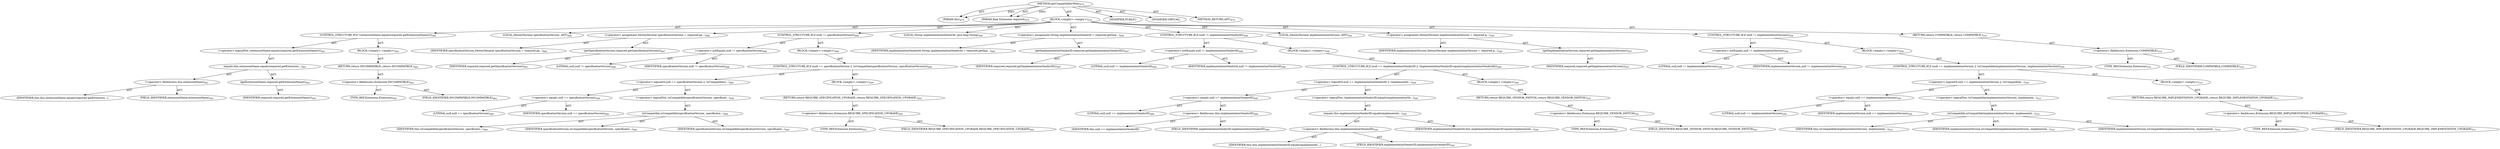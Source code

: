 digraph "getCompatibilityWith" {  
"111669149709" [label = <(METHOD,getCompatibilityWith)<SUB>479</SUB>> ]
"115964116992" [label = <(PARAM,this)<SUB>479</SUB>> ]
"115964117017" [label = <(PARAM,final Extension required)<SUB>479</SUB>> ]
"25769803810" [label = <(BLOCK,&lt;empty&gt;,&lt;empty&gt;)<SUB>479</SUB>> ]
"47244640274" [label = <(CONTROL_STRUCTURE,IF,if (!extensionName.equals(required.getExtensionName())))<SUB>481</SUB>> ]
"30064771208" [label = <(&lt;operator&gt;.logicalNot,!extensionName.equals(required.getExtensionName()))<SUB>481</SUB>> ]
"30064771209" [label = <(equals,this.extensionName.equals(required.getExtension...)<SUB>481</SUB>> ]
"30064771210" [label = <(&lt;operator&gt;.fieldAccess,this.extensionName)<SUB>481</SUB>> ]
"68719476855" [label = <(IDENTIFIER,this,this.extensionName.equals(required.getExtension...)> ]
"55834574875" [label = <(FIELD_IDENTIFIER,extensionName,extensionName)<SUB>481</SUB>> ]
"30064771211" [label = <(getExtensionName,required.getExtensionName())<SUB>481</SUB>> ]
"68719476856" [label = <(IDENTIFIER,required,required.getExtensionName())<SUB>481</SUB>> ]
"25769803811" [label = <(BLOCK,&lt;empty&gt;,&lt;empty&gt;)<SUB>481</SUB>> ]
"146028888075" [label = <(RETURN,return INCOMPATIBLE;,return INCOMPATIBLE;)<SUB>482</SUB>> ]
"30064771212" [label = <(&lt;operator&gt;.fieldAccess,Extension.INCOMPATIBLE)<SUB>482</SUB>> ]
"180388626443" [label = <(TYPE_REF,Extension,Extension)<SUB>482</SUB>> ]
"55834574876" [label = <(FIELD_IDENTIFIER,INCOMPATIBLE,INCOMPATIBLE)<SUB>482</SUB>> ]
"94489280531" [label = <(LOCAL,DeweyDecimal specificationVersion: ANY)<SUB>486</SUB>> ]
"30064771213" [label = <(&lt;operator&gt;.assignment,DeweyDecimal specificationVersion = required.ge...)<SUB>486</SUB>> ]
"68719476857" [label = <(IDENTIFIER,specificationVersion,DeweyDecimal specificationVersion = required.ge...)<SUB>486</SUB>> ]
"30064771214" [label = <(getSpecificationVersion,required.getSpecificationVersion())<SUB>487</SUB>> ]
"68719476858" [label = <(IDENTIFIER,required,required.getSpecificationVersion())<SUB>487</SUB>> ]
"47244640275" [label = <(CONTROL_STRUCTURE,IF,if (null != specificationVersion))<SUB>488</SUB>> ]
"30064771215" [label = <(&lt;operator&gt;.notEquals,null != specificationVersion)<SUB>488</SUB>> ]
"90194313243" [label = <(LITERAL,null,null != specificationVersion)<SUB>488</SUB>> ]
"68719476859" [label = <(IDENTIFIER,specificationVersion,null != specificationVersion)<SUB>488</SUB>> ]
"25769803812" [label = <(BLOCK,&lt;empty&gt;,&lt;empty&gt;)<SUB>488</SUB>> ]
"47244640276" [label = <(CONTROL_STRUCTURE,IF,if (null == specificationVersion || !isCompatible(specificationVersion, specificationVersion)))<SUB>489</SUB>> ]
"30064771216" [label = <(&lt;operator&gt;.logicalOr,null == specificationVersion || !isCompatible(s...)<SUB>489</SUB>> ]
"30064771217" [label = <(&lt;operator&gt;.equals,null == specificationVersion)<SUB>489</SUB>> ]
"90194313244" [label = <(LITERAL,null,null == specificationVersion)<SUB>489</SUB>> ]
"68719476860" [label = <(IDENTIFIER,specificationVersion,null == specificationVersion)<SUB>489</SUB>> ]
"30064771218" [label = <(&lt;operator&gt;.logicalNot,!isCompatible(specificationVersion, specificati...)<SUB>490</SUB>> ]
"30064771219" [label = <(isCompatible,isCompatible(specificationVersion, specificatio...)<SUB>490</SUB>> ]
"68719476736" [label = <(IDENTIFIER,this,isCompatible(specificationVersion, specificatio...)<SUB>490</SUB>> ]
"68719476861" [label = <(IDENTIFIER,specificationVersion,isCompatible(specificationVersion, specificatio...)<SUB>490</SUB>> ]
"68719476862" [label = <(IDENTIFIER,specificationVersion,isCompatible(specificationVersion, specificatio...)<SUB>490</SUB>> ]
"25769803813" [label = <(BLOCK,&lt;empty&gt;,&lt;empty&gt;)<SUB>490</SUB>> ]
"146028888076" [label = <(RETURN,return REQUIRE_SPECIFICATION_UPGRADE;,return REQUIRE_SPECIFICATION_UPGRADE;)<SUB>491</SUB>> ]
"30064771220" [label = <(&lt;operator&gt;.fieldAccess,Extension.REQUIRE_SPECIFICATION_UPGRADE)<SUB>491</SUB>> ]
"180388626444" [label = <(TYPE_REF,Extension,Extension)<SUB>491</SUB>> ]
"55834574877" [label = <(FIELD_IDENTIFIER,REQUIRE_SPECIFICATION_UPGRADE,REQUIRE_SPECIFICATION_UPGRADE)<SUB>491</SUB>> ]
"94489280532" [label = <(LOCAL,String implementationVendorId: java.lang.String)<SUB>496</SUB>> ]
"30064771221" [label = <(&lt;operator&gt;.assignment,String implementationVendorId = required.getImp...)<SUB>496</SUB>> ]
"68719476863" [label = <(IDENTIFIER,implementationVendorId,String implementationVendorId = required.getImp...)<SUB>496</SUB>> ]
"30064771222" [label = <(getImplementationVendorID,required.getImplementationVendorID())<SUB>497</SUB>> ]
"68719476864" [label = <(IDENTIFIER,required,required.getImplementationVendorID())<SUB>497</SUB>> ]
"47244640277" [label = <(CONTROL_STRUCTURE,IF,if (null != implementationVendorId))<SUB>498</SUB>> ]
"30064771223" [label = <(&lt;operator&gt;.notEquals,null != implementationVendorId)<SUB>498</SUB>> ]
"90194313245" [label = <(LITERAL,null,null != implementationVendorId)<SUB>498</SUB>> ]
"68719476865" [label = <(IDENTIFIER,implementationVendorId,null != implementationVendorId)<SUB>498</SUB>> ]
"25769803814" [label = <(BLOCK,&lt;empty&gt;,&lt;empty&gt;)<SUB>498</SUB>> ]
"47244640278" [label = <(CONTROL_STRUCTURE,IF,if (null == implementationVendorID || !implementationVendorID.equals(implementationVendorId)))<SUB>499</SUB>> ]
"30064771224" [label = <(&lt;operator&gt;.logicalOr,null == implementationVendorID || !implementati...)<SUB>499</SUB>> ]
"30064771225" [label = <(&lt;operator&gt;.equals,null == implementationVendorID)<SUB>499</SUB>> ]
"90194313246" [label = <(LITERAL,null,null == implementationVendorID)<SUB>499</SUB>> ]
"30064771226" [label = <(&lt;operator&gt;.fieldAccess,this.implementationVendorID)<SUB>499</SUB>> ]
"68719476866" [label = <(IDENTIFIER,this,null == implementationVendorID)> ]
"55834574878" [label = <(FIELD_IDENTIFIER,implementationVendorID,implementationVendorID)<SUB>499</SUB>> ]
"30064771227" [label = <(&lt;operator&gt;.logicalNot,!implementationVendorID.equals(implementationVe...)<SUB>500</SUB>> ]
"30064771228" [label = <(equals,this.implementationVendorID.equals(implementati...)<SUB>500</SUB>> ]
"30064771229" [label = <(&lt;operator&gt;.fieldAccess,this.implementationVendorID)<SUB>500</SUB>> ]
"68719476867" [label = <(IDENTIFIER,this,this.implementationVendorID.equals(implementati...)> ]
"55834574879" [label = <(FIELD_IDENTIFIER,implementationVendorID,implementationVendorID)<SUB>500</SUB>> ]
"68719476868" [label = <(IDENTIFIER,implementationVendorId,this.implementationVendorID.equals(implementati...)<SUB>500</SUB>> ]
"25769803815" [label = <(BLOCK,&lt;empty&gt;,&lt;empty&gt;)<SUB>500</SUB>> ]
"146028888077" [label = <(RETURN,return REQUIRE_VENDOR_SWITCH;,return REQUIRE_VENDOR_SWITCH;)<SUB>501</SUB>> ]
"30064771230" [label = <(&lt;operator&gt;.fieldAccess,Extension.REQUIRE_VENDOR_SWITCH)<SUB>501</SUB>> ]
"180388626445" [label = <(TYPE_REF,Extension,Extension)<SUB>501</SUB>> ]
"55834574880" [label = <(FIELD_IDENTIFIER,REQUIRE_VENDOR_SWITCH,REQUIRE_VENDOR_SWITCH)<SUB>501</SUB>> ]
"94489280533" [label = <(LOCAL,DeweyDecimal implementationVersion: ANY)<SUB>506</SUB>> ]
"30064771231" [label = <(&lt;operator&gt;.assignment,DeweyDecimal implementationVersion = required.g...)<SUB>506</SUB>> ]
"68719476869" [label = <(IDENTIFIER,implementationVersion,DeweyDecimal implementationVersion = required.g...)<SUB>506</SUB>> ]
"30064771232" [label = <(getImplementationVersion,required.getImplementationVersion())<SUB>507</SUB>> ]
"68719476870" [label = <(IDENTIFIER,required,required.getImplementationVersion())<SUB>507</SUB>> ]
"47244640279" [label = <(CONTROL_STRUCTURE,IF,if (null != implementationVersion))<SUB>508</SUB>> ]
"30064771233" [label = <(&lt;operator&gt;.notEquals,null != implementationVersion)<SUB>508</SUB>> ]
"90194313247" [label = <(LITERAL,null,null != implementationVersion)<SUB>508</SUB>> ]
"68719476871" [label = <(IDENTIFIER,implementationVersion,null != implementationVersion)<SUB>508</SUB>> ]
"25769803816" [label = <(BLOCK,&lt;empty&gt;,&lt;empty&gt;)<SUB>508</SUB>> ]
"47244640280" [label = <(CONTROL_STRUCTURE,IF,if (null == implementationVersion || !isCompatible(implementationVersion, implementationVersion)))<SUB>509</SUB>> ]
"30064771234" [label = <(&lt;operator&gt;.logicalOr,null == implementationVersion || !isCompatible(...)<SUB>509</SUB>> ]
"30064771235" [label = <(&lt;operator&gt;.equals,null == implementationVersion)<SUB>509</SUB>> ]
"90194313248" [label = <(LITERAL,null,null == implementationVersion)<SUB>509</SUB>> ]
"68719476872" [label = <(IDENTIFIER,implementationVersion,null == implementationVersion)<SUB>509</SUB>> ]
"30064771236" [label = <(&lt;operator&gt;.logicalNot,!isCompatible(implementationVersion, implementa...)<SUB>510</SUB>> ]
"30064771237" [label = <(isCompatible,isCompatible(implementationVersion, implementat...)<SUB>510</SUB>> ]
"68719476737" [label = <(IDENTIFIER,this,isCompatible(implementationVersion, implementat...)<SUB>510</SUB>> ]
"68719476873" [label = <(IDENTIFIER,implementationVersion,isCompatible(implementationVersion, implementat...)<SUB>510</SUB>> ]
"68719476874" [label = <(IDENTIFIER,implementationVersion,isCompatible(implementationVersion, implementat...)<SUB>510</SUB>> ]
"25769803817" [label = <(BLOCK,&lt;empty&gt;,&lt;empty&gt;)<SUB>510</SUB>> ]
"146028888078" [label = <(RETURN,return REQUIRE_IMPLEMENTATION_UPGRADE;,return REQUIRE_IMPLEMENTATION_UPGRADE;)<SUB>511</SUB>> ]
"30064771238" [label = <(&lt;operator&gt;.fieldAccess,Extension.REQUIRE_IMPLEMENTATION_UPGRADE)<SUB>511</SUB>> ]
"180388626446" [label = <(TYPE_REF,Extension,Extension)<SUB>511</SUB>> ]
"55834574881" [label = <(FIELD_IDENTIFIER,REQUIRE_IMPLEMENTATION_UPGRADE,REQUIRE_IMPLEMENTATION_UPGRADE)<SUB>511</SUB>> ]
"146028888079" [label = <(RETURN,return COMPATIBLE;,return COMPATIBLE;)<SUB>516</SUB>> ]
"30064771239" [label = <(&lt;operator&gt;.fieldAccess,Extension.COMPATIBLE)<SUB>516</SUB>> ]
"180388626447" [label = <(TYPE_REF,Extension,Extension)<SUB>516</SUB>> ]
"55834574882" [label = <(FIELD_IDENTIFIER,COMPATIBLE,COMPATIBLE)<SUB>516</SUB>> ]
"133143986237" [label = <(MODIFIER,PUBLIC)> ]
"133143986238" [label = <(MODIFIER,VIRTUAL)> ]
"128849018893" [label = <(METHOD_RETURN,ANY)<SUB>479</SUB>> ]
  "111669149709" -> "115964116992"  [ label = "AST: "] 
  "111669149709" -> "115964117017"  [ label = "AST: "] 
  "111669149709" -> "25769803810"  [ label = "AST: "] 
  "111669149709" -> "133143986237"  [ label = "AST: "] 
  "111669149709" -> "133143986238"  [ label = "AST: "] 
  "111669149709" -> "128849018893"  [ label = "AST: "] 
  "25769803810" -> "47244640274"  [ label = "AST: "] 
  "25769803810" -> "94489280531"  [ label = "AST: "] 
  "25769803810" -> "30064771213"  [ label = "AST: "] 
  "25769803810" -> "47244640275"  [ label = "AST: "] 
  "25769803810" -> "94489280532"  [ label = "AST: "] 
  "25769803810" -> "30064771221"  [ label = "AST: "] 
  "25769803810" -> "47244640277"  [ label = "AST: "] 
  "25769803810" -> "94489280533"  [ label = "AST: "] 
  "25769803810" -> "30064771231"  [ label = "AST: "] 
  "25769803810" -> "47244640279"  [ label = "AST: "] 
  "25769803810" -> "146028888079"  [ label = "AST: "] 
  "47244640274" -> "30064771208"  [ label = "AST: "] 
  "47244640274" -> "25769803811"  [ label = "AST: "] 
  "30064771208" -> "30064771209"  [ label = "AST: "] 
  "30064771209" -> "30064771210"  [ label = "AST: "] 
  "30064771209" -> "30064771211"  [ label = "AST: "] 
  "30064771210" -> "68719476855"  [ label = "AST: "] 
  "30064771210" -> "55834574875"  [ label = "AST: "] 
  "30064771211" -> "68719476856"  [ label = "AST: "] 
  "25769803811" -> "146028888075"  [ label = "AST: "] 
  "146028888075" -> "30064771212"  [ label = "AST: "] 
  "30064771212" -> "180388626443"  [ label = "AST: "] 
  "30064771212" -> "55834574876"  [ label = "AST: "] 
  "30064771213" -> "68719476857"  [ label = "AST: "] 
  "30064771213" -> "30064771214"  [ label = "AST: "] 
  "30064771214" -> "68719476858"  [ label = "AST: "] 
  "47244640275" -> "30064771215"  [ label = "AST: "] 
  "47244640275" -> "25769803812"  [ label = "AST: "] 
  "30064771215" -> "90194313243"  [ label = "AST: "] 
  "30064771215" -> "68719476859"  [ label = "AST: "] 
  "25769803812" -> "47244640276"  [ label = "AST: "] 
  "47244640276" -> "30064771216"  [ label = "AST: "] 
  "47244640276" -> "25769803813"  [ label = "AST: "] 
  "30064771216" -> "30064771217"  [ label = "AST: "] 
  "30064771216" -> "30064771218"  [ label = "AST: "] 
  "30064771217" -> "90194313244"  [ label = "AST: "] 
  "30064771217" -> "68719476860"  [ label = "AST: "] 
  "30064771218" -> "30064771219"  [ label = "AST: "] 
  "30064771219" -> "68719476736"  [ label = "AST: "] 
  "30064771219" -> "68719476861"  [ label = "AST: "] 
  "30064771219" -> "68719476862"  [ label = "AST: "] 
  "25769803813" -> "146028888076"  [ label = "AST: "] 
  "146028888076" -> "30064771220"  [ label = "AST: "] 
  "30064771220" -> "180388626444"  [ label = "AST: "] 
  "30064771220" -> "55834574877"  [ label = "AST: "] 
  "30064771221" -> "68719476863"  [ label = "AST: "] 
  "30064771221" -> "30064771222"  [ label = "AST: "] 
  "30064771222" -> "68719476864"  [ label = "AST: "] 
  "47244640277" -> "30064771223"  [ label = "AST: "] 
  "47244640277" -> "25769803814"  [ label = "AST: "] 
  "30064771223" -> "90194313245"  [ label = "AST: "] 
  "30064771223" -> "68719476865"  [ label = "AST: "] 
  "25769803814" -> "47244640278"  [ label = "AST: "] 
  "47244640278" -> "30064771224"  [ label = "AST: "] 
  "47244640278" -> "25769803815"  [ label = "AST: "] 
  "30064771224" -> "30064771225"  [ label = "AST: "] 
  "30064771224" -> "30064771227"  [ label = "AST: "] 
  "30064771225" -> "90194313246"  [ label = "AST: "] 
  "30064771225" -> "30064771226"  [ label = "AST: "] 
  "30064771226" -> "68719476866"  [ label = "AST: "] 
  "30064771226" -> "55834574878"  [ label = "AST: "] 
  "30064771227" -> "30064771228"  [ label = "AST: "] 
  "30064771228" -> "30064771229"  [ label = "AST: "] 
  "30064771228" -> "68719476868"  [ label = "AST: "] 
  "30064771229" -> "68719476867"  [ label = "AST: "] 
  "30064771229" -> "55834574879"  [ label = "AST: "] 
  "25769803815" -> "146028888077"  [ label = "AST: "] 
  "146028888077" -> "30064771230"  [ label = "AST: "] 
  "30064771230" -> "180388626445"  [ label = "AST: "] 
  "30064771230" -> "55834574880"  [ label = "AST: "] 
  "30064771231" -> "68719476869"  [ label = "AST: "] 
  "30064771231" -> "30064771232"  [ label = "AST: "] 
  "30064771232" -> "68719476870"  [ label = "AST: "] 
  "47244640279" -> "30064771233"  [ label = "AST: "] 
  "47244640279" -> "25769803816"  [ label = "AST: "] 
  "30064771233" -> "90194313247"  [ label = "AST: "] 
  "30064771233" -> "68719476871"  [ label = "AST: "] 
  "25769803816" -> "47244640280"  [ label = "AST: "] 
  "47244640280" -> "30064771234"  [ label = "AST: "] 
  "47244640280" -> "25769803817"  [ label = "AST: "] 
  "30064771234" -> "30064771235"  [ label = "AST: "] 
  "30064771234" -> "30064771236"  [ label = "AST: "] 
  "30064771235" -> "90194313248"  [ label = "AST: "] 
  "30064771235" -> "68719476872"  [ label = "AST: "] 
  "30064771236" -> "30064771237"  [ label = "AST: "] 
  "30064771237" -> "68719476737"  [ label = "AST: "] 
  "30064771237" -> "68719476873"  [ label = "AST: "] 
  "30064771237" -> "68719476874"  [ label = "AST: "] 
  "25769803817" -> "146028888078"  [ label = "AST: "] 
  "146028888078" -> "30064771238"  [ label = "AST: "] 
  "30064771238" -> "180388626446"  [ label = "AST: "] 
  "30064771238" -> "55834574881"  [ label = "AST: "] 
  "146028888079" -> "30064771239"  [ label = "AST: "] 
  "30064771239" -> "180388626447"  [ label = "AST: "] 
  "30064771239" -> "55834574882"  [ label = "AST: "] 
  "111669149709" -> "115964116992"  [ label = "DDG: "] 
  "111669149709" -> "115964117017"  [ label = "DDG: "] 
}
